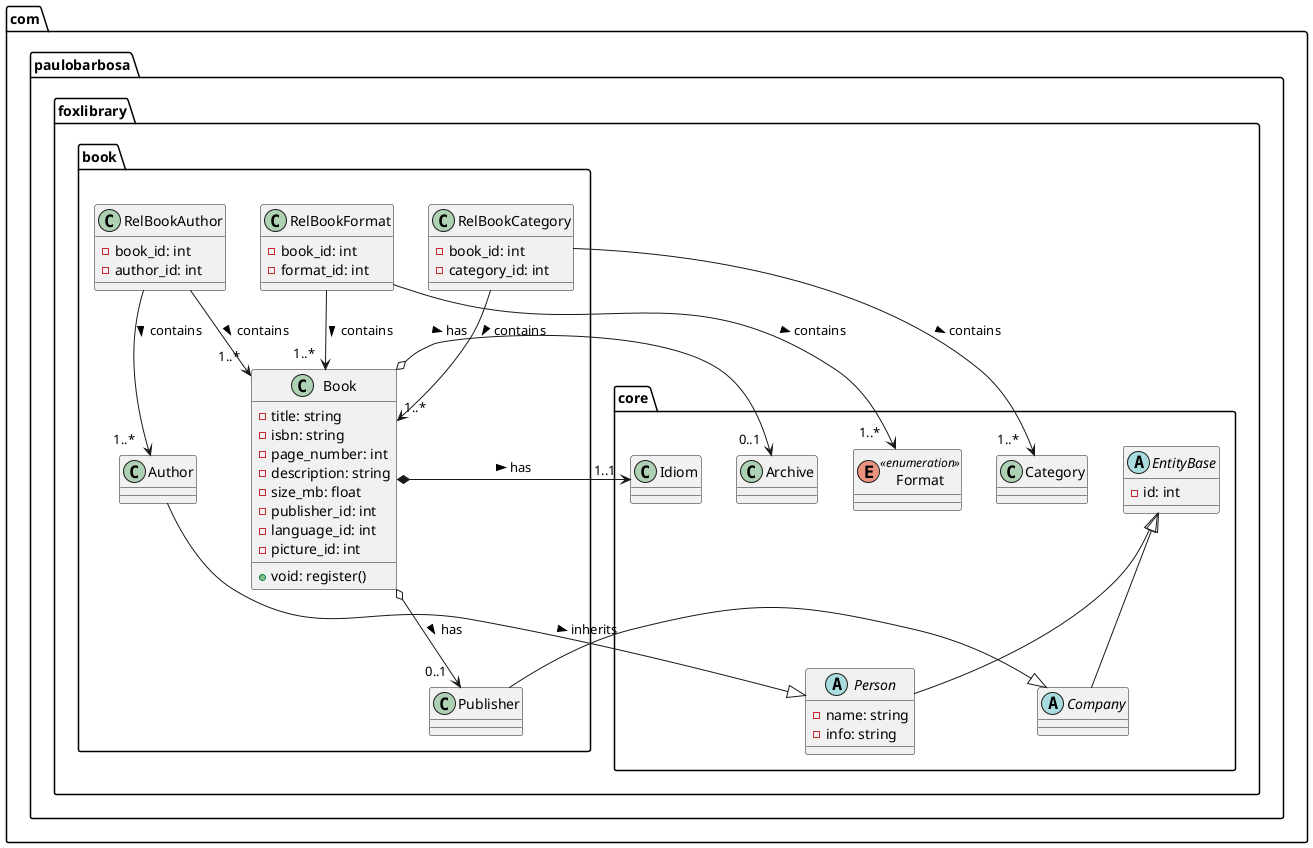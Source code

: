 @startuml

package com.paulobarbosa.foxlibrary.core {
abstract class EntityBase{
- id: int
}

abstract class Person{
- name: string
- info: string
}

abstract class Company{
}

class Idiom{
}

 class Archive{
}

enum Format <<enumeration>>{
}

class Category{
}


}

package com.paulobarbosa.foxlibrary.book {




 class Publisher{
}




 class Book {
 - title: string
 - isbn: string
 - page_number: int
 - description: string
 - size_mb: float
 - publisher_id: int
 - language_id: int
 - picture_id: int
 + void: register()
}

class RelBookFormat{
- book_id: int
- format_id: int
}

class RelBookAuthor{
- book_id: int
- author_id: int
}

class RelBookCategory{
- book_id: int
- category_id: int
}


EntityBase <|-- Person
EntityBase <|-- Company
Company <|-- Publisher
'EntityBase <|-- Archive
'EntityBase <|-- Category
'EntityBase <|-- Idiom

Person <|-- Author : "< inherits "


Book  *--> " 1..1  " Idiom : " has >"
Book  o--> " 0..1  " Publisher : " has >"
Book  o--> " 0..1  " Archive : " has >"

RelBookFormat -down-> "1..*   " Book : " contains >"
RelBookFormat -down-> "1..*   " Format : " contains >"

RelBookAuthor -down-> "1..* " Book : " contains >"
RelBookAuthor -down-> "1..*   " Author : " contains >"

RelBookCategory -down-> "1..*   " Book : " contains >"
RelBookCategory -down-> "1..*   " Category : " contains >"



}



@enduml